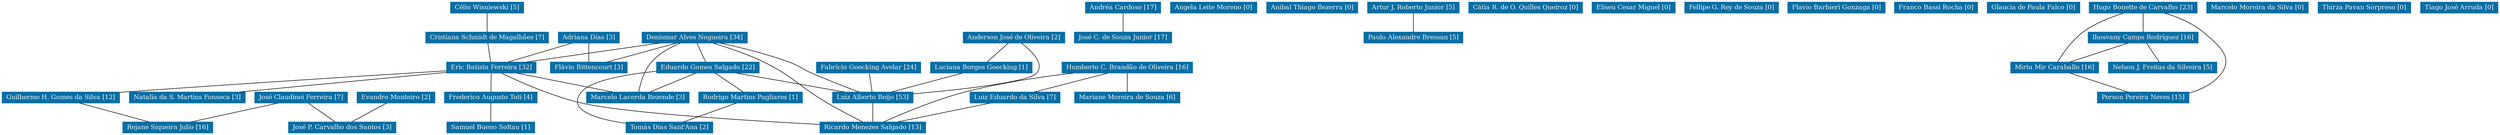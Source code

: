 strict graph grafo1 {
	graph [bb="0,0,4364.5,249",
		id=grafo1,
		overlap=False
	];
	node [fontsize=12,
		label="\N",
		shape=rectangle,
		style=filled
	];
	0	 [URL="membro-9808310940421979.html",
		color="#0A6EA4",
		fontcolor="#FFFFFF",
		height=0.29167,
		label="Adriana Dias [3]",
		pos="800.5,181.5",
		width=1.3333];
	12	 [URL="membro-9965398009651936.html",
		color="#0A6EA4",
		fontcolor="#FFFFFF",
		height=0.29167,
		label="Eric Batista Ferreira [32]",
		pos="648.5,124.5",
		width=1.8889];
	0 -- 12	 [pos="772.27,170.91 744.96,160.67 703.83,145.25 676.58,135.03"];
	17	 [URL="membro-6581499944728910.html",
		color="#0A6EA4",
		fontcolor="#FFFFFF",
		height=0.29167,
		label="Flávio Bittencourt [3]",
		pos="800.5,124.5",
		width=1.6528];
	0 -- 17	 [pos="800.5,170.78 800.5,160.59 800.5,145.35 800.5,135.17"];
	31	 [URL="membro-6453091384982419.html",
		color="#0A6EA4",
		fontcolor="#FFFFFF",
		height=0.29167,
		label="Marcelo Lacerda Rezende [3]",
		pos="835.5,67.5",
		width=2.1806];
	12 -- 31	 [pos="683.24,113.91 716.82,103.67 767.43,88.25 800.95,78.031"];
	40	 [URL="membro-8918198224706238.html",
		color="#0A6EA4",
		fontcolor="#FFFFFF",
		height=0.29167,
		label="Ricardo Menezes Salgado [13]",
		pos="1570.5,10.5",
		width=2.2639];
	12 -- 40	 [pos="662.19,113.8 684.75,96.389 729.08,63.255 747.5,57 764.89,51.092 1284.1,24.736 1488.7,14.543"];
	19	 [URL="membro-5154949759339458.html",
		color="#0A6EA4",
		fontcolor="#FFFFFF",
		height=0.29167,
		label="Frederico Augusto Toti [4]",
		pos="71.5,67.5",
		width=1.9861];
	12 -- 19	 [pos="580.49,118.94 484.69,110.93 304.58,95.201 151.5,78 148.72,77.687 145.88,77.359 143.01,77.02"];
	21	 [URL="membro-5817829882396943.html",
		color="#0A6EA4",
		fontcolor="#FFFFFF",
		height=0.29167,
		label="Guilherme H. Gomes da Silva [12]",
		pos="252.5,67.5",
		width=2.5417];
	12 -- 21	 [pos="580.43,114.7 509.44,104.48 398.57,88.525 325.72,78.04"];
	35	 [URL="membro-3374954104030940.html",
		color="#0A6EA4",
		fontcolor="#FFFFFF",
		height=0.29167,
		label="Natalia da S. Martins Fonseca [3]",
		pos="450.5,67.5",
		width=2.4444];
	12 -- 35	 [pos="611.72,113.91 576.16,103.67 522.58,88.25 487.08,78.031"];
	42	 [URL="membro-4318353199461089.html",
		color="#0A6EA4",
		fontcolor="#FFFFFF",
		height=0.29167,
		label="Samuel Bueno Soltau [1]",
		pos="71.5,10.5",
		width=1.9028];
	19 -- 42	 [pos="71.5,56.779 71.5,46.588 71.5,31.348 71.5,21.173"];
	39	 [URL="membro-1798884495942862.html",
		color="#0A6EA4",
		fontcolor="#FFFFFF",
		height=0.29167,
		label="Rejane Siqueira Julio [16]",
		pos="440.5,10.5",
		width=1.9306];
	21 -- 39	 [pos="287.42,56.912 321.19,46.674 372.06,31.25 405.77,21.031"];
	1	 [URL="membro-1349156075777095.html",
		color="#0A6EA4",
		fontcolor="#FFFFFF",
		height=0.29167,
		label="Anderson José de Oliveira [2]",
		pos="2013.5,181.5",
		width=2.1944];
	28	 [URL="membro-4139948635593421.html",
		color="#0A6EA4",
		fontcolor="#FFFFFF",
		height=0.29167,
		label="Luciana Borges Goecking [1]",
		pos="1960.5,124.5",
		width=2.1944];
	1 -- 28	 [pos="2003.5,170.78 1994.1,160.59 1979.9,145.35 1970.4,135.17"];
	29	 [URL="membro-8194104388434526.html",
		color="#0A6EA4",
		fontcolor="#FFFFFF",
		height=0.29167,
		label="Luiz Alberto Beijo [53]",
		pos="1822.5,67.5",
		width=1.7778];
	1 -- 29	 [pos="2026.2,170.88 2041.4,156.87 2063.1,131.91 2048.5,114 2028.4,89.316 1946.1,77.357 1886.6,71.837"];
	28 -- 29	 [pos="1934.9,113.91 1910.1,103.67 1872.7,88.25 1848,78.031"];
	29 -- 40	 [pos="1776,56.979 1730.8,46.75 1662.4,31.297 1617.2,21.056"];
	2	 [URL="membro-6016565950437007.html",
		color="#0A6EA4",
		fontcolor="#FFFFFF",
		height=0.29167,
		label="Andréa Cardoso [17]",
		pos="2186.5,238.5",
		width=1.625];
	25	 [URL="membro-1690570104837528.html",
		color="#0A6EA4",
		fontcolor="#FFFFFF",
		height=0.29167,
		label="José C. de Souza Junior [17]",
		pos="2186.5,181.5",
		width=2.1111];
	2 -- 25	 [pos="2186.5,227.78 2186.5,217.59 2186.5,202.35 2186.5,192.17"];
	3	 [URL="membro-5106302431642025.html",
		color="#0A6EA4",
		fontcolor="#FFFFFF",
		height=0.29167,
		label="Angela Leite Moreno [0]",
		pos="2330.5,238.5",
		width=1.875];
	4	 [URL="membro-8478305453281130.html",
		color="#0A6EA4",
		fontcolor="#FFFFFF",
		height=0.29167,
		label="Anibal Thiago Bezerra [0]",
		pos="2487.5,238.5",
		width=1.9861];
	5	 [URL="membro-6122155083160820.html",
		color="#0A6EA4",
		fontcolor="#FFFFFF",
		height=0.29167,
		label="Artur J. Roberto Junior [5]",
		pos="2648.5,238.5",
		width=1.9861];
	37	 [URL="membro-0231239253253477.html",
		color="#0A6EA4",
		fontcolor="#FFFFFF",
		height=0.29167,
		label="Paulo Alexandre Bressan [5]",
		pos="2648.5,181.5",
		width=2.125];
	5 -- 37	 [pos="2648.5,227.78 2648.5,217.59 2648.5,202.35 2648.5,192.17"];
	6	 [URL="membro-0061488493893247.html",
		color="#0A6EA4",
		fontcolor="#FFFFFF",
		height=0.29167,
		label="Cátia R. de O. Quilles Queiroz [0]",
		pos="2827.5,238.5",
		width=2.4861];
	7	 [URL="membro-4055079165002493.html",
		color="#0A6EA4",
		fontcolor="#FFFFFF",
		height=0.29167,
		label="Célio Wisniewski [5]",
		pos="641.5,238.5",
		width=1.6111];
	8	 [URL="membro-1140012060761818.html",
		color="#0A6EA4",
		fontcolor="#FFFFFF",
		height=0.29167,
		label="Cristiana Schmidt de Magalhães [7]",
		pos="641.5,181.5",
		width=2.5833];
	7 -- 8	 [pos="641.5,227.78 641.5,217.59 641.5,202.35 641.5,192.17"];
	8 -- 12	 [pos="642.82,170.78 644.07,160.59 645.94,145.35 647.19,135.17"];
	9	 [URL="membro-3858924778362309.html",
		color="#0A6EA4",
		fontcolor="#FFFFFF",
		height=0.29167,
		label="Denismar Alves Nogueira [34]",
		pos="971.5,181.5",
		width=2.2361];
	9 -- 12	 [pos="911.88,170.98 853.82,160.73 766.08,145.25 708.04,135.01"];
	9 -- 17	 [pos="939.74,170.91 909.02,160.67 862.75,145.25 832.09,135.03"];
	9 -- 31	 [pos="955.84,170.94 942.62,161.83 923.38,148.13 907.5,135 884.78,116.22 860.09,92.208 846.33,78.468"];
	9 -- 40	 [pos="1052.1,175.2 1223.6,160.95 1612.1,123.9 1649.5,78 1668.4,54.782 1629.6,33.293 1599.9,21.053"];
	9 -- 29	 [pos="1052.1,180.12 1261.3,176.16 1807.8,163.15 1834.5,135 1849.1,119.62 1837.6,92.995 1829.2,78.197"];
	10	 [URL="membro-2363460036599181.html",
		color="#0A6EA4",
		fontcolor="#FFFFFF",
		height=0.29167,
		label="Eduardo Gomes Salgado [22]",
		pos="995.5,124.5",
		width=2.1944];
	9 -- 10	 [pos="976.01,170.78 980.31,160.59 986.72,145.35 991.01,135.17"];
	10 -- 31	 [pos="965.78,113.91 937.04,103.67 893.75,88.25 865.06,78.031"];
	10 -- 29	 [pos="1074.8,119.03 1238,107.78 1608.8,82.231 1758.3,71.928"];
	41	 [URL="membro-1194178136211401.html",
		color="#0A6EA4",
		fontcolor="#FFFFFF",
		height=0.29167,
		label="Rodrigo Martins Pagliares [1]",
		pos="1049.5,67.5",
		width=2.1944];
	10 -- 41	 [pos="1005.7,113.78 1015.3,103.59 1029.7,88.348 1039.4,78.173"];
	45	 [URL="membro-1722873559734250.html",
		color="#0A6EA4",
		fontcolor="#FFFFFF",
		height=0.29167,
		label="Tomás Dias Sant'Ana [2]",
		pos="995.5,10.5",
		width=1.875];
	10 -- 45	 [pos="984.22,113.94 971.84,101.01 954.57,78.204 961.5,57 966.03,43.12 976.45,29.948 984.57,21.19"];
	41 -- 45	 [pos="1039.3,56.779 1029.7,46.588 1015.3,31.348 1005.6,21.173"];
	11	 [URL="membro-6883421018811339.html",
		color="#0A6EA4",
		fontcolor="#FFFFFF",
		height=0.29167,
		label="Eliseu Cesar Miguel [0]",
		pos="2999.5,238.5",
		width=1.7917];
	13	 [URL="membro-3089568911577519.html",
		color="#0A6EA4",
		fontcolor="#FFFFFF",
		height=0.29167,
		label="Evandro Monteiro [2]",
		pos="1422.5,67.5",
		width=1.6667];
	27	 [URL="membro-9393213180145144.html",
		color="#0A6EA4",
		fontcolor="#FFFFFF",
		height=0.29167,
		label="José P. Carvalho dos Santos [3]",
		pos="1249.5,10.5",
		width=2.3056];
	13 -- 27	 [pos="1390.4,56.912 1359.3,46.674 1312.5,31.25 1281.5,21.031"];
	14	 [URL="membro-6886514520601172.html",
		color="#0A6EA4",
		fontcolor="#FFFFFF",
		height=0.29167,
		label="Fabrício Goecking Avelar [24]",
		pos="1745.5,124.5",
		width=2.2222];
	14 -- 29	 [pos="1760,113.78 1773.7,103.59 1794.3,88.348 1808.1,78.173"];
	15	 [URL="membro-8889388173781632.html",
		color="#0A6EA4",
		fontcolor="#FFFFFF",
		height=0.29167,
		label="Fellipe G. Rey de Souza [0]",
		pos="3156.5,238.5",
		width=2.0694];
	16	 [URL="membro-1310310705488241.html",
		color="#0A6EA4",
		fontcolor="#FFFFFF",
		height=0.29167,
		label="Flavio Barbieri Gonzaga [0]",
		pos="3324.5,238.5",
		width=2.0972];
	18	 [URL="membro-0165435409542220.html",
		color="#0A6EA4",
		fontcolor="#FFFFFF",
		height=0.29167,
		label="Franco Bassi Rocha [0]",
		pos="3482.5,238.5",
		width=1.7778];
	20	 [URL="membro-4404511957654050.html",
		color="#0A6EA4",
		fontcolor="#FFFFFF",
		height=0.29167,
		label="Glaucia de Paula Falco [0]",
		pos="3635.5,238.5",
		width=1.9722];
	22	 [URL="membro-1642083834158700.html",
		color="#0A6EA4",
		fontcolor="#FFFFFF",
		height=0.29167,
		label="Hugo Bonette de Carvalho [23]",
		pos="3808.5,238.5",
		width=2.3194];
	24	 [URL="membro-3732563704810366.html",
		color="#0A6EA4",
		fontcolor="#FFFFFF",
		height=0.29167,
		label="Ihosvany Camps Rodríguez [16]",
		pos="3808.5,181.5",
		width=2.3611];
	22 -- 24	 [pos="3808.5,227.78 3808.5,217.59 3808.5,202.35 3808.5,192.17"];
	34	 [URL="membro-6165304398755510.html",
		color="#0A6EA4",
		fontcolor="#FFFFFF",
		height=0.29167,
		label="Mirta Mir Caraballo [16]",
		pos="3669.5,124.5",
		width=1.875];
	22 -- 34	 [pos="3777.3,227.86 3757.7,220.09 3732.8,208.11 3714.5,192 3695.9,175.63 3681.6,149.87 3674.5,135.36"];
	38	 [URL="membro-2380268778692743.html",
		color="#0A6EA4",
		fontcolor="#FFFFFF",
		height=0.29167,
		label="Person Pereira Neves [15]",
		pos="3808.5,67.5",
		width=1.9306];
	22 -- 38	 [pos="3842.9,227.98 3862.4,220.54 3886.2,208.87 3902.5,192 3927.9,165.76 3949.1,144.15 3928.5,114 3919.2,100.36 3880.5,86.949 3849.6,78.062"];
	24 -- 34	 [pos="3782.7,170.91 3757.7,160.67 3720.1,145.25 3695.2,135.03"];
	36	 [URL="membro-6853382226977684.html",
		color="#0A6EA4",
		fontcolor="#FFFFFF",
		height=0.29167,
		label="Nelson J. Freitas da Silveira [5]",
		pos="3837.5,124.5",
		width=2.2778];
	24 -- 36	 [pos="3814,170.78 3819.1,160.59 3826.9,145.35 3832.1,135.17"];
	34 -- 38	 [pos="3695.3,113.91 3720.3,103.67 3757.9,88.25 3782.8,78.031"];
	23	 [URL="membro-3832045632369639.html",
		color="#0A6EA4",
		fontcolor="#FFFFFF",
		height=0.29167,
		label="Humberto C. Brandão de Oliveira [16]",
		pos="1264.5,124.5",
		width=2.7778];
	23 -- 40	 [pos="1230.4,113.93 1197.1,101.91 1154.3,80.84 1175.5,57 1195.9,34.005 1379.4,20.488 1489,14.399"];
	30	 [URL="membro-5459510407019521.html",
		color="#0A6EA4",
		fontcolor="#FFFFFF",
		height=0.29167,
		label="Luiz Eduardo da Silva [7]",
		pos="1570.5,67.5",
		width=1.9444];
	23 -- 30	 [pos="1321,113.98 1376,103.73 1459.1,88.249 1514.1,78.008"];
	33	 [URL="membro-9682825029495702.html",
		color="#0A6EA4",
		fontcolor="#FFFFFF",
		height=0.29167,
		label="Mariane Moreira de Souza [6]",
		pos="1264.5,67.5",
		width=2.2222];
	23 -- 33	 [pos="1264.5,113.78 1264.5,103.59 1264.5,88.348 1264.5,78.173"];
	30 -- 40	 [pos="1570.5,56.779 1570.5,46.588 1570.5,31.348 1570.5,21.173"];
	26	 [URL="membro-6808752952332925.html",
		color="#0A6EA4",
		fontcolor="#FFFFFF",
		height=0.29167,
		label="José Claudinei Ferreira [7]",
		pos="628.5,67.5",
		width=1.9861];
	26 -- 39	 [pos="593.58,56.912 559.81,46.674 508.94,31.25 475.23,21.031"];
	26 -- 27	 [pos="700.27,58.547 705.09,58.006 709.86,57.485 714.5,57 874.22,40.313 1061.2,25.03 1166.5,16.816"];
	32	 [URL="membro-6715092420026095.html",
		color="#0A6EA4",
		fontcolor="#FFFFFF",
		height=0.29167,
		label="Marcelo Moreira da Silva [0]",
		pos="3987.5,238.5",
		width=2.1389];
	43	 [URL="membro-3940703666349048.html",
		color="#0A6EA4",
		fontcolor="#FFFFFF",
		height=0.29167,
		label="Thirza Pavan Sorpreso [0]",
		pos="4153.5,238.5",
		width=1.9722];
	44	 [URL="membro-2604391010090933.html",
		color="#0A6EA4",
		fontcolor="#FFFFFF",
		height=0.29167,
		label="Tiago José Arruda [0]",
		pos="4303.5,238.5",
		width=1.6944];
}
